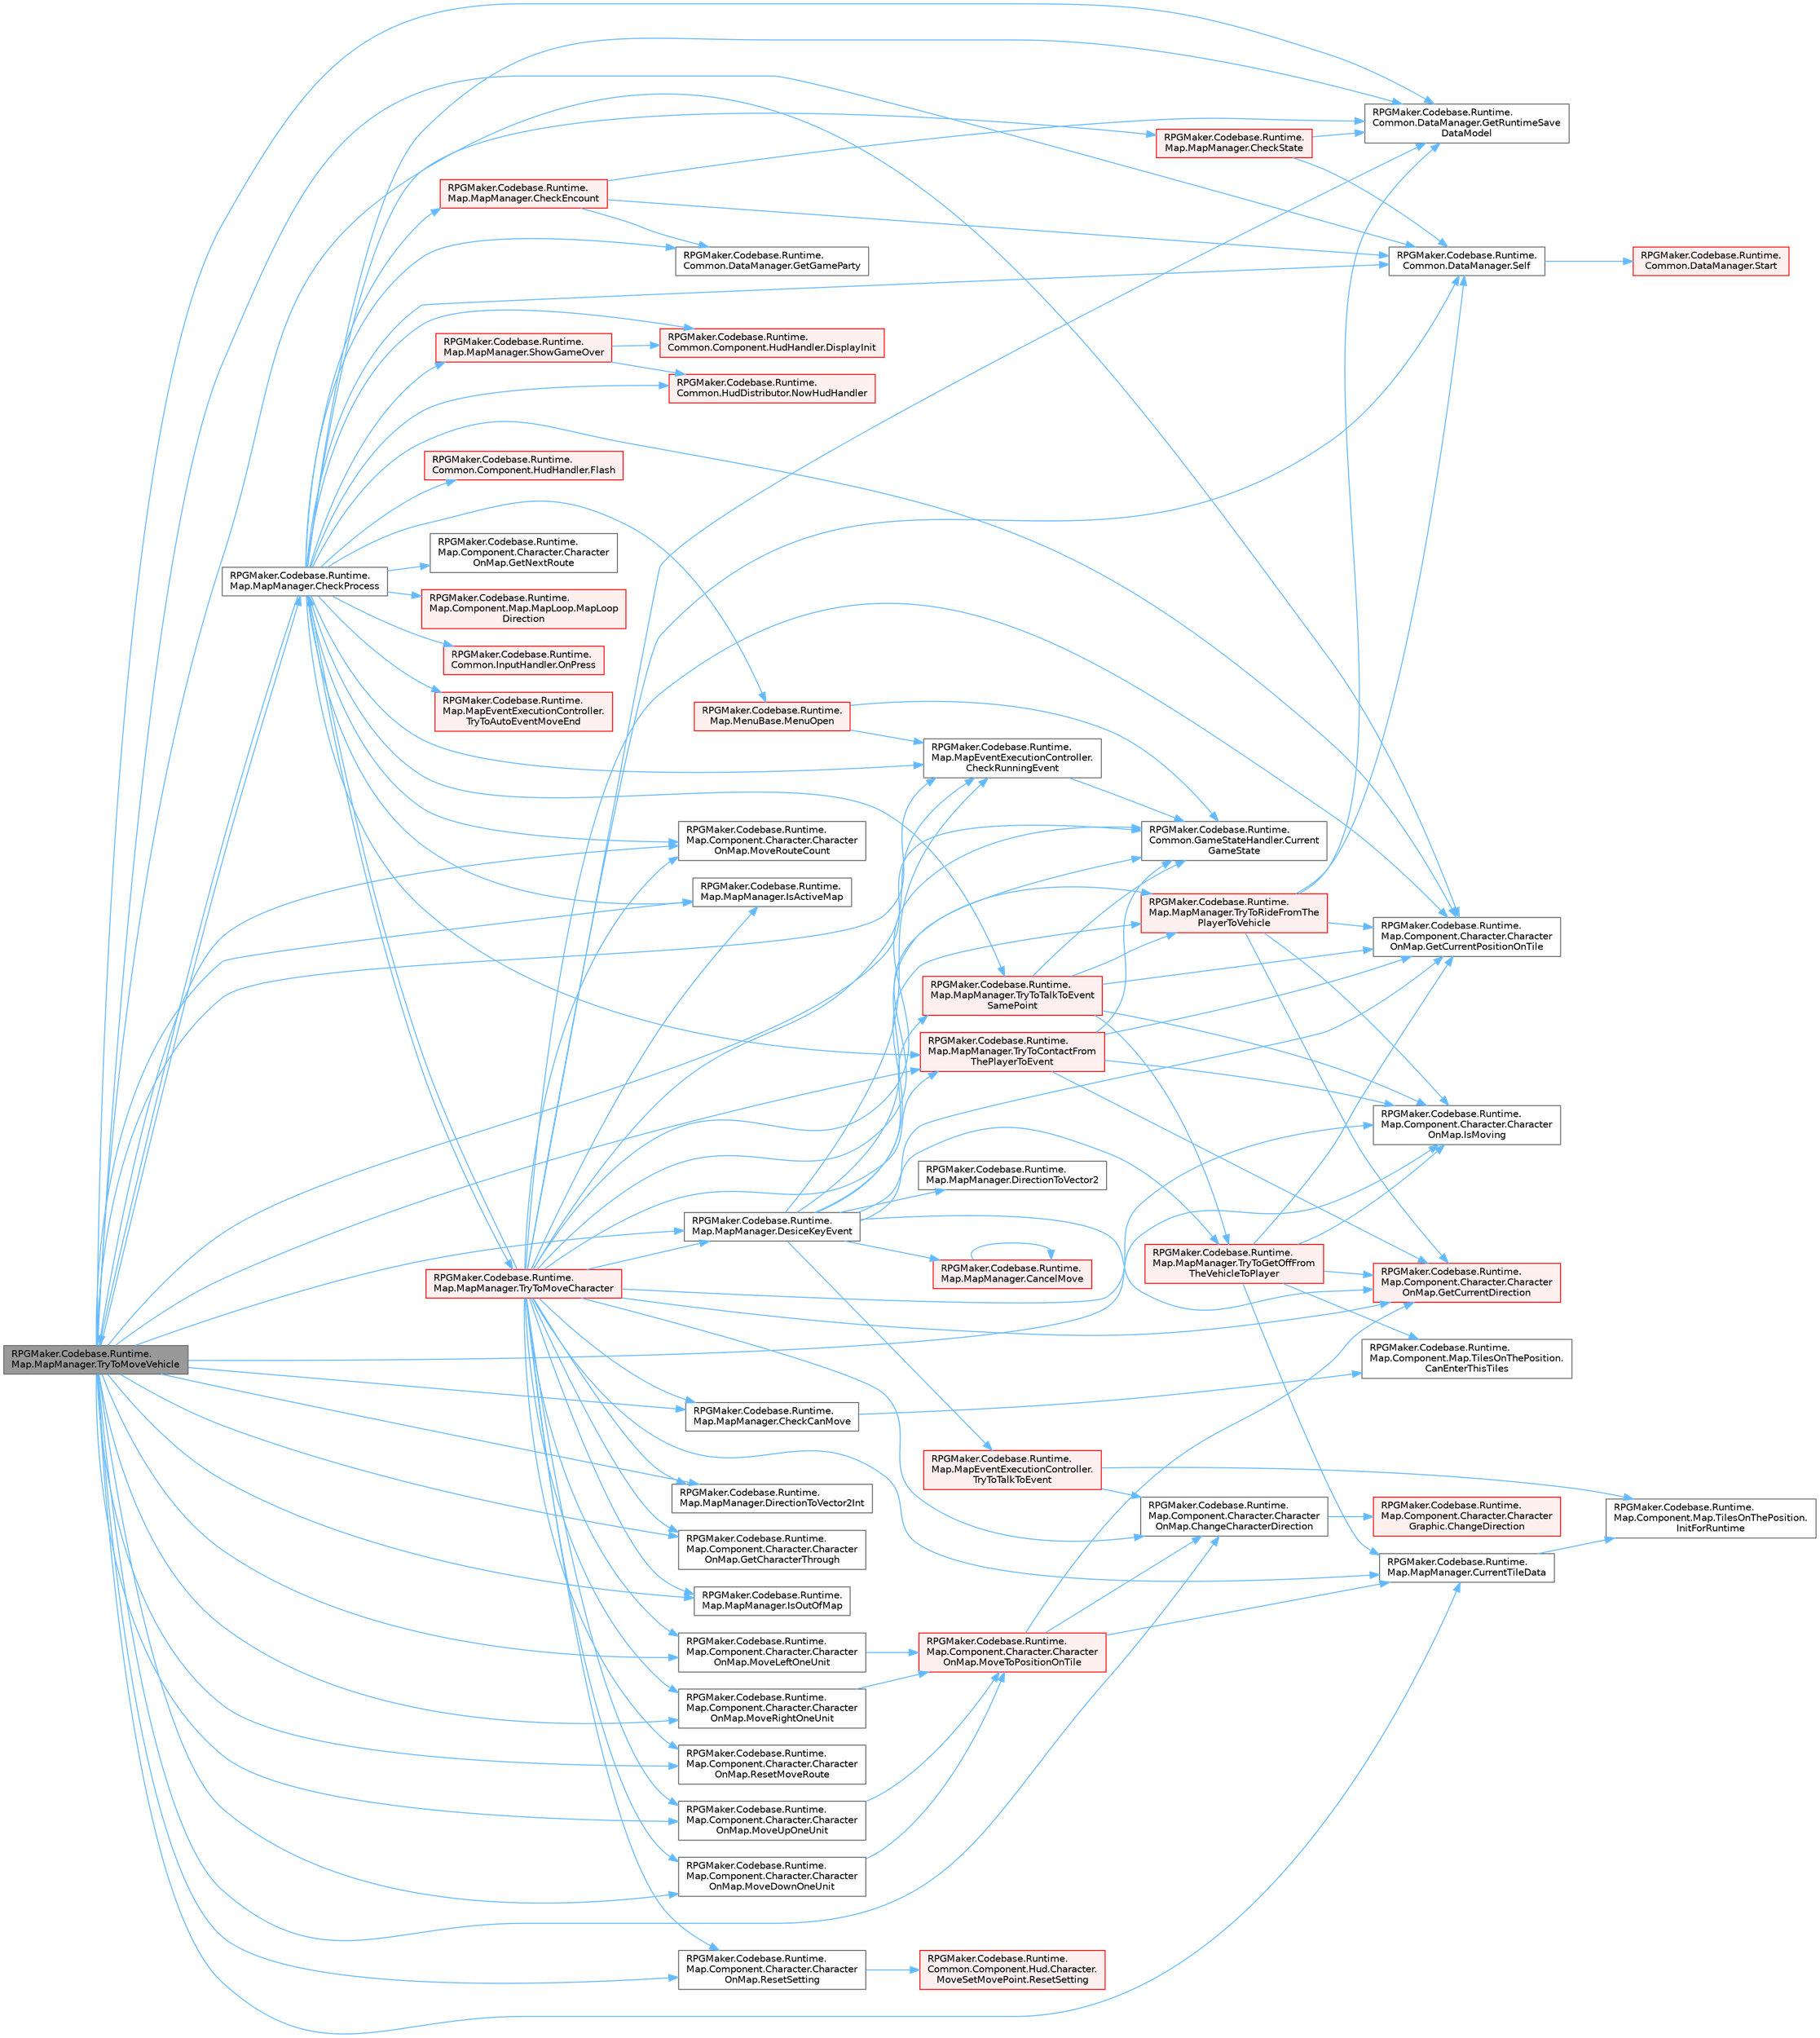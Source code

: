 digraph "RPGMaker.Codebase.Runtime.Map.MapManager.TryToMoveVehicle"
{
 // LATEX_PDF_SIZE
  bgcolor="transparent";
  edge [fontname=Helvetica,fontsize=10,labelfontname=Helvetica,labelfontsize=10];
  node [fontname=Helvetica,fontsize=10,shape=box,height=0.2,width=0.4];
  rankdir="LR";
  Node1 [id="Node000001",label="RPGMaker.Codebase.Runtime.\lMap.MapManager.TryToMoveVehicle",height=0.2,width=0.4,color="gray40", fillcolor="grey60", style="filled", fontcolor="black",tooltip="乗り物の移動を試行する （対象位置が進入不可の場合は向きだけ変える）"];
  Node1 -> Node2 [id="edge1_Node000001_Node000002",color="steelblue1",style="solid",tooltip=" "];
  Node2 [id="Node000002",label="RPGMaker.Codebase.Runtime.\lMap.Component.Character.Character\lOnMap.ChangeCharacterDirection",height=0.2,width=0.4,color="grey40", fillcolor="white", style="filled",URL="$d0/dad/class_r_p_g_maker_1_1_codebase_1_1_runtime_1_1_map_1_1_component_1_1_character_1_1_character_on_map.html#adfcb95a5cb4a72b7940a9260b208703e",tooltip="向きを変える"];
  Node2 -> Node3 [id="edge2_Node000002_Node000003",color="steelblue1",style="solid",tooltip=" "];
  Node3 [id="Node000003",label="RPGMaker.Codebase.Runtime.\lMap.Component.Character.Character\lGraphic.ChangeDirection",height=0.2,width=0.4,color="red", fillcolor="#FFF0F0", style="filled",URL="$da/d44/class_r_p_g_maker_1_1_codebase_1_1_runtime_1_1_map_1_1_component_1_1_character_1_1_character_graphic.html#a8d5ab5c51f8f01da17e02ee445042c14",tooltip=" "];
  Node1 -> Node8 [id="edge3_Node000001_Node000008",color="steelblue1",style="solid",tooltip=" "];
  Node8 [id="Node000008",label="RPGMaker.Codebase.Runtime.\lMap.MapManager.CheckCanMove",height=0.2,width=0.4,color="grey40", fillcolor="white", style="filled",URL="$d5/d0f/class_r_p_g_maker_1_1_codebase_1_1_runtime_1_1_map_1_1_map_manager.html#a782ece33ed01436f368fed7cff5573c4",tooltip=" "];
  Node8 -> Node9 [id="edge4_Node000008_Node000009",color="steelblue1",style="solid",tooltip=" "];
  Node9 [id="Node000009",label="RPGMaker.Codebase.Runtime.\lMap.Component.Map.TilesOnThePosition.\lCanEnterThisTiles",height=0.2,width=0.4,color="grey40", fillcolor="white", style="filled",URL="$d6/dfd/class_r_p_g_maker_1_1_codebase_1_1_runtime_1_1_map_1_1_component_1_1_map_1_1_tiles_on_the_position.html#a5f7d88633327ea157c635f7e782701e1",tooltip="同位置のこのタイル群に進入できるか？"];
  Node1 -> Node10 [id="edge5_Node000001_Node000010",color="steelblue1",style="solid",tooltip=" "];
  Node10 [id="Node000010",label="RPGMaker.Codebase.Runtime.\lMap.MapManager.CheckProcess",height=0.2,width=0.4,color="grey40", fillcolor="white", style="filled",URL="$d5/d0f/class_r_p_g_maker_1_1_codebase_1_1_runtime_1_1_map_1_1_map_manager.html#af61111401b6e289e7cd71c37c80bff5d",tooltip="移動後の各判定処理"];
  Node10 -> Node11 [id="edge6_Node000010_Node000011",color="steelblue1",style="solid",tooltip=" "];
  Node11 [id="Node000011",label="RPGMaker.Codebase.Runtime.\lMap.MapManager.CheckEncount",height=0.2,width=0.4,color="red", fillcolor="#FFF0F0", style="filled",URL="$d5/d0f/class_r_p_g_maker_1_1_codebase_1_1_runtime_1_1_map_1_1_map_manager.html#ade4dde4a1fa8535ef5adbeb52c1b3a3d",tooltip=" "];
  Node11 -> Node14 [id="edge7_Node000011_Node000014",color="steelblue1",style="solid",tooltip=" "];
  Node14 [id="Node000014",label="RPGMaker.Codebase.Runtime.\lCommon.DataManager.GetGameParty",height=0.2,width=0.4,color="grey40", fillcolor="white", style="filled",URL="$d5/d08/class_r_p_g_maker_1_1_codebase_1_1_runtime_1_1_common_1_1_data_manager.html#a51ad2669c15aba611fa704eb84001f8c",tooltip=" "];
  Node11 -> Node15 [id="edge8_Node000011_Node000015",color="steelblue1",style="solid",tooltip=" "];
  Node15 [id="Node000015",label="RPGMaker.Codebase.Runtime.\lCommon.DataManager.GetRuntimeSave\lDataModel",height=0.2,width=0.4,color="grey40", fillcolor="white", style="filled",URL="$d5/d08/class_r_p_g_maker_1_1_codebase_1_1_runtime_1_1_common_1_1_data_manager.html#aa008ccb1bfddc97c2c6618cfe1fe9ab9",tooltip=" "];
  Node11 -> Node18 [id="edge9_Node000011_Node000018",color="steelblue1",style="solid",tooltip=" "];
  Node18 [id="Node000018",label="RPGMaker.Codebase.Runtime.\lCommon.DataManager.Self",height=0.2,width=0.4,color="grey40", fillcolor="white", style="filled",URL="$d5/d08/class_r_p_g_maker_1_1_codebase_1_1_runtime_1_1_common_1_1_data_manager.html#a8f0a40fd71fe0a873d1905e106299934",tooltip=" "];
  Node18 -> Node19 [id="edge10_Node000018_Node000019",color="steelblue1",style="solid",tooltip=" "];
  Node19 [id="Node000019",label="RPGMaker.Codebase.Runtime.\lCommon.DataManager.Start",height=0.2,width=0.4,color="red", fillcolor="#FFF0F0", style="filled",URL="$d5/d08/class_r_p_g_maker_1_1_codebase_1_1_runtime_1_1_common_1_1_data_manager.html#ace8f5b29b336a071e6383ecdbe0f85c5",tooltip=" "];
  Node10 -> Node87 [id="edge11_Node000010_Node000087",color="steelblue1",style="solid",tooltip=" "];
  Node87 [id="Node000087",label="RPGMaker.Codebase.Runtime.\lMap.MapEventExecutionController.\lCheckRunningEvent",height=0.2,width=0.4,color="grey40", fillcolor="white", style="filled",URL="$db/d6c/class_r_p_g_maker_1_1_codebase_1_1_runtime_1_1_map_1_1_map_event_execution_controller.html#aeaee3de09388ebf0bd140c0e4c831d56",tooltip="イベント実行中で、MAPやバトル側でキー操作を受け付け可能かどうかを返却する"];
  Node87 -> Node73 [id="edge12_Node000087_Node000073",color="steelblue1",style="solid",tooltip=" "];
  Node73 [id="Node000073",label="RPGMaker.Codebase.Runtime.\lCommon.GameStateHandler.Current\lGameState",height=0.2,width=0.4,color="grey40", fillcolor="white", style="filled",URL="$de/d2c/class_r_p_g_maker_1_1_codebase_1_1_runtime_1_1_common_1_1_game_state_handler.html#adce58ef0480f995976ab60592c9add27",tooltip="現在の状態を返却する."];
  Node10 -> Node88 [id="edge13_Node000010_Node000088",color="steelblue1",style="solid",tooltip=" "];
  Node88 [id="Node000088",label="RPGMaker.Codebase.Runtime.\lMap.MapManager.CheckState",height=0.2,width=0.4,color="red", fillcolor="#FFF0F0", style="filled",URL="$d5/d0f/class_r_p_g_maker_1_1_codebase_1_1_runtime_1_1_map_1_1_map_manager.html#a9bcec2ddd69bb73bf062012beb95bd50",tooltip="状態異常処理"];
  Node88 -> Node15 [id="edge14_Node000088_Node000015",color="steelblue1",style="solid",tooltip=" "];
  Node88 -> Node18 [id="edge15_Node000088_Node000018",color="steelblue1",style="solid",tooltip=" "];
  Node10 -> Node94 [id="edge16_Node000010_Node000094",color="steelblue1",style="solid",tooltip=" "];
  Node94 [id="Node000094",label="RPGMaker.Codebase.Runtime.\lCommon.Component.HudHandler.DisplayInit",height=0.2,width=0.4,color="red", fillcolor="#FFF0F0", style="filled",URL="$d4/ddb/class_r_p_g_maker_1_1_codebase_1_1_runtime_1_1_common_1_1_component_1_1_hud_handler.html#a48d9151e60197c1fc6ca30ce116c953c",tooltip=" "];
  Node10 -> Node101 [id="edge17_Node000010_Node000101",color="steelblue1",style="solid",tooltip=" "];
  Node101 [id="Node000101",label="RPGMaker.Codebase.Runtime.\lCommon.Component.HudHandler.Flash",height=0.2,width=0.4,color="red", fillcolor="#FFF0F0", style="filled",URL="$d4/ddb/class_r_p_g_maker_1_1_codebase_1_1_runtime_1_1_common_1_1_component_1_1_hud_handler.html#a49d367ca15e08b75b17b6cde224af9a4",tooltip=" "];
  Node10 -> Node110 [id="edge18_Node000010_Node000110",color="steelblue1",style="solid",tooltip=" "];
  Node110 [id="Node000110",label="RPGMaker.Codebase.Runtime.\lMap.Component.Character.Character\lOnMap.GetCurrentPositionOnTile",height=0.2,width=0.4,color="grey40", fillcolor="white", style="filled",URL="$d0/dad/class_r_p_g_maker_1_1_codebase_1_1_runtime_1_1_map_1_1_component_1_1_character_1_1_character_on_map.html#ad595963f96c284bcc874ab574c3635f4",tooltip="現在のタイル位置を取得"];
  Node10 -> Node14 [id="edge19_Node000010_Node000014",color="steelblue1",style="solid",tooltip=" "];
  Node10 -> Node111 [id="edge20_Node000010_Node000111",color="steelblue1",style="solid",tooltip=" "];
  Node111 [id="Node000111",label="RPGMaker.Codebase.Runtime.\lMap.Component.Character.Character\lOnMap.GetNextRoute",height=0.2,width=0.4,color="grey40", fillcolor="white", style="filled",URL="$d0/dad/class_r_p_g_maker_1_1_codebase_1_1_runtime_1_1_map_1_1_component_1_1_character_1_1_character_on_map.html#ac4fcd04ff7f85840f3290c29a7991ff9",tooltip=" "];
  Node10 -> Node15 [id="edge21_Node000010_Node000015",color="steelblue1",style="solid",tooltip=" "];
  Node10 -> Node112 [id="edge22_Node000010_Node000112",color="steelblue1",style="solid",tooltip=" "];
  Node112 [id="Node000112",label="RPGMaker.Codebase.Runtime.\lMap.MapManager.IsActiveMap",height=0.2,width=0.4,color="grey40", fillcolor="white", style="filled",URL="$d5/d0f/class_r_p_g_maker_1_1_codebase_1_1_runtime_1_1_map_1_1_map_manager.html#a401fcee71fd35aafad253d62a385f27a",tooltip=" "];
  Node10 -> Node113 [id="edge23_Node000010_Node000113",color="steelblue1",style="solid",tooltip=" "];
  Node113 [id="Node000113",label="RPGMaker.Codebase.Runtime.\lMap.Component.Map.MapLoop.MapLoop\lDirection",height=0.2,width=0.4,color="red", fillcolor="#FFF0F0", style="filled",URL="$d9/d69/class_r_p_g_maker_1_1_codebase_1_1_runtime_1_1_map_1_1_component_1_1_map_1_1_map_loop.html#a8ae0115857ad2d7b9e6f9662cbc0ac9d",tooltip=" "];
  Node10 -> Node119 [id="edge24_Node000010_Node000119",color="steelblue1",style="solid",tooltip=" "];
  Node119 [id="Node000119",label="RPGMaker.Codebase.Runtime.\lMap.MenuBase.MenuOpen",height=0.2,width=0.4,color="red", fillcolor="#FFF0F0", style="filled",URL="$d4/d87/class_r_p_g_maker_1_1_codebase_1_1_runtime_1_1_map_1_1_menu_base.html#a5a2bdab2d0f0b62de47028166fdcb660",tooltip="メニュー表示、非表示切り替え処理"];
  Node119 -> Node87 [id="edge25_Node000119_Node000087",color="steelblue1",style="solid",tooltip=" "];
  Node119 -> Node73 [id="edge26_Node000119_Node000073",color="steelblue1",style="solid",tooltip=" "];
  Node10 -> Node136 [id="edge27_Node000010_Node000136",color="steelblue1",style="solid",tooltip=" "];
  Node136 [id="Node000136",label="RPGMaker.Codebase.Runtime.\lMap.Component.Character.Character\lOnMap.MoveRouteCount",height=0.2,width=0.4,color="grey40", fillcolor="white", style="filled",URL="$d0/dad/class_r_p_g_maker_1_1_codebase_1_1_runtime_1_1_map_1_1_component_1_1_character_1_1_character_on_map.html#a7a12903b9ae6df92841af6e1190f5b4c",tooltip=" "];
  Node10 -> Node77 [id="edge28_Node000010_Node000077",color="steelblue1",style="solid",tooltip=" "];
  Node77 [id="Node000077",label="RPGMaker.Codebase.Runtime.\lCommon.HudDistributor.NowHudHandler",height=0.2,width=0.4,color="red", fillcolor="#FFF0F0", style="filled",URL="$de/df1/class_r_p_g_maker_1_1_codebase_1_1_runtime_1_1_common_1_1_hud_distributor.html#a9d7e7a73b205c8bbd12640dd907d18c4",tooltip="現在のHudHandlerを返却"];
  Node10 -> Node64 [id="edge29_Node000010_Node000064",color="steelblue1",style="solid",tooltip=" "];
  Node64 [id="Node000064",label="RPGMaker.Codebase.Runtime.\lCommon.InputHandler.OnPress",height=0.2,width=0.4,color="red", fillcolor="#FFF0F0", style="filled",URL="$d4/d84/class_r_p_g_maker_1_1_codebase_1_1_runtime_1_1_common_1_1_input_handler.html#a6285433ede7818ccbe08ea9b0e59ad61",tooltip="特定のキーがこのフレームで押され続けているかどうか"];
  Node10 -> Node18 [id="edge30_Node000010_Node000018",color="steelblue1",style="solid",tooltip=" "];
  Node10 -> Node137 [id="edge31_Node000010_Node000137",color="steelblue1",style="solid",tooltip=" "];
  Node137 [id="Node000137",label="RPGMaker.Codebase.Runtime.\lMap.MapManager.ShowGameOver",height=0.2,width=0.4,color="red", fillcolor="#FFF0F0", style="filled",URL="$d5/d0f/class_r_p_g_maker_1_1_codebase_1_1_runtime_1_1_map_1_1_map_manager.html#aa8257238a6c7c2268986ee6f79190780",tooltip=" "];
  Node137 -> Node94 [id="edge32_Node000137_Node000094",color="steelblue1",style="solid",tooltip=" "];
  Node137 -> Node77 [id="edge33_Node000137_Node000077",color="steelblue1",style="solid",tooltip=" "];
  Node10 -> Node144 [id="edge34_Node000010_Node000144",color="steelblue1",style="solid",tooltip=" "];
  Node144 [id="Node000144",label="RPGMaker.Codebase.Runtime.\lMap.MapEventExecutionController.\lTryToAutoEventMoveEnd",height=0.2,width=0.4,color="red", fillcolor="#FFF0F0", style="filled",URL="$db/d6c/class_r_p_g_maker_1_1_codebase_1_1_runtime_1_1_map_1_1_map_event_execution_controller.html#a0eeb6696aa5bc8591a0c6565056cfd2f",tooltip="移動直後に、自動実行イベント、並列処理イベントの発動条件を満たしていた場合には、実行処理を行う"];
  Node10 -> Node153 [id="edge35_Node000010_Node000153",color="steelblue1",style="solid",tooltip=" "];
  Node153 [id="Node000153",label="RPGMaker.Codebase.Runtime.\lMap.MapManager.TryToContactFrom\lThePlayerToEvent",height=0.2,width=0.4,color="red", fillcolor="#FFF0F0", style="filled",URL="$d5/d0f/class_r_p_g_maker_1_1_codebase_1_1_runtime_1_1_map_1_1_map_manager.html#ae027dfdf0a7b7f54a351e2e95f5ae634",tooltip="イベントがあり、その発動契機がContactFromThePlayerであればイベントを開始する"];
  Node153 -> Node73 [id="edge36_Node000153_Node000073",color="steelblue1",style="solid",tooltip=" "];
  Node153 -> Node154 [id="edge37_Node000153_Node000154",color="steelblue1",style="solid",tooltip=" "];
  Node154 [id="Node000154",label="RPGMaker.Codebase.Runtime.\lMap.Component.Character.Character\lOnMap.GetCurrentDirection",height=0.2,width=0.4,color="red", fillcolor="#FFF0F0", style="filled",URL="$d0/dad/class_r_p_g_maker_1_1_codebase_1_1_runtime_1_1_map_1_1_component_1_1_character_1_1_character_on_map.html#a5fb2129b6ab88b1ef5d20e6a304e0391",tooltip="現在の向きを取得"];
  Node153 -> Node110 [id="edge38_Node000153_Node000110",color="steelblue1",style="solid",tooltip=" "];
  Node153 -> Node122 [id="edge39_Node000153_Node000122",color="steelblue1",style="solid",tooltip=" "];
  Node122 [id="Node000122",label="RPGMaker.Codebase.Runtime.\lMap.Component.Character.Character\lOnMap.IsMoving",height=0.2,width=0.4,color="grey40", fillcolor="white", style="filled",URL="$d0/dad/class_r_p_g_maker_1_1_codebase_1_1_runtime_1_1_map_1_1_component_1_1_character_1_1_character_on_map.html#a0c1997bb9d5c1a42d2d66f4115ec43bf",tooltip="移動状態の取得"];
  Node10 -> Node163 [id="edge40_Node000010_Node000163",color="steelblue1",style="solid",tooltip=" "];
  Node163 [id="Node000163",label="RPGMaker.Codebase.Runtime.\lMap.MapManager.TryToMoveCharacter",height=0.2,width=0.4,color="red", fillcolor="#FFF0F0", style="filled",URL="$d5/d0f/class_r_p_g_maker_1_1_codebase_1_1_runtime_1_1_map_1_1_map_manager.html#a1c50ac1ba190459e6f190cdbfe263778",tooltip="キャラクターの移動を試行する （対象位置が進入不可の場合は向きだけ変える）"];
  Node163 -> Node2 [id="edge41_Node000163_Node000002",color="steelblue1",style="solid",tooltip=" "];
  Node163 -> Node8 [id="edge42_Node000163_Node000008",color="steelblue1",style="solid",tooltip=" "];
  Node163 -> Node10 [id="edge43_Node000163_Node000010",color="steelblue1",style="solid",tooltip=" "];
  Node163 -> Node87 [id="edge44_Node000163_Node000087",color="steelblue1",style="solid",tooltip=" "];
  Node163 -> Node73 [id="edge45_Node000163_Node000073",color="steelblue1",style="solid",tooltip=" "];
  Node163 -> Node164 [id="edge46_Node000163_Node000164",color="steelblue1",style="solid",tooltip=" "];
  Node164 [id="Node000164",label="RPGMaker.Codebase.Runtime.\lMap.MapManager.CurrentTileData",height=0.2,width=0.4,color="grey40", fillcolor="white", style="filled",URL="$d5/d0f/class_r_p_g_maker_1_1_codebase_1_1_runtime_1_1_map_1_1_map_manager.html#a6bd3ed94e7072c1d31769481ffb80100",tooltip="現在のマップのTilesOnThePositionを返却"];
  Node164 -> Node165 [id="edge47_Node000164_Node000165",color="steelblue1",style="solid",tooltip=" "];
  Node165 [id="Node000165",label="RPGMaker.Codebase.Runtime.\lMap.Component.Map.TilesOnThePosition.\lInitForRuntime",height=0.2,width=0.4,color="grey40", fillcolor="white", style="filled",URL="$d6/dfd/class_r_p_g_maker_1_1_codebase_1_1_runtime_1_1_map_1_1_component_1_1_map_1_1_tiles_on_the_position.html#a8398da125f7b80fed7caf475f9f03da8",tooltip="初期化"];
  Node163 -> Node166 [id="edge48_Node000163_Node000166",color="steelblue1",style="solid",tooltip=" "];
  Node166 [id="Node000166",label="RPGMaker.Codebase.Runtime.\lMap.MapManager.DesiceKeyEvent",height=0.2,width=0.4,color="grey40", fillcolor="white", style="filled",URL="$d5/d0f/class_r_p_g_maker_1_1_codebase_1_1_runtime_1_1_map_1_1_map_manager.html#a2655da596d391627e8c2f71e6e490b62",tooltip="目の前にイベントがあり、その発動契機がTalkであればイベントを開始する"];
  Node166 -> Node167 [id="edge49_Node000166_Node000167",color="steelblue1",style="solid",tooltip=" "];
  Node167 [id="Node000167",label="RPGMaker.Codebase.Runtime.\lMap.MapManager.CancelMove",height=0.2,width=0.4,color="red", fillcolor="#FFF0F0", style="filled",URL="$d5/d0f/class_r_p_g_maker_1_1_codebase_1_1_runtime_1_1_map_1_1_map_manager.html#aec356ba03028b9e11ece2ceb38d7f3cf",tooltip=" "];
  Node167 -> Node167 [id="edge50_Node000167_Node000167",color="steelblue1",style="solid",tooltip=" "];
  Node166 -> Node87 [id="edge51_Node000166_Node000087",color="steelblue1",style="solid",tooltip=" "];
  Node166 -> Node73 [id="edge52_Node000166_Node000073",color="steelblue1",style="solid",tooltip=" "];
  Node166 -> Node272 [id="edge53_Node000166_Node000272",color="steelblue1",style="solid",tooltip=" "];
  Node272 [id="Node000272",label="RPGMaker.Codebase.Runtime.\lMap.MapManager.DirectionToVector2",height=0.2,width=0.4,color="grey40", fillcolor="white", style="filled",URL="$d5/d0f/class_r_p_g_maker_1_1_codebase_1_1_runtime_1_1_map_1_1_map_manager.html#aeb557b12feaf048ae33b8257e1cb3ba1",tooltip="向きからVector2を取得。"];
  Node166 -> Node154 [id="edge54_Node000166_Node000154",color="steelblue1",style="solid",tooltip=" "];
  Node166 -> Node110 [id="edge55_Node000166_Node000110",color="steelblue1",style="solid",tooltip=" "];
  Node166 -> Node222 [id="edge56_Node000166_Node000222",color="steelblue1",style="solid",tooltip=" "];
  Node222 [id="Node000222",label="RPGMaker.Codebase.Runtime.\lMap.MapManager.TryToGetOffFrom\lTheVehicleToPlayer",height=0.2,width=0.4,color="red", fillcolor="#FFF0F0", style="filled",URL="$d5/d0f/class_r_p_g_maker_1_1_codebase_1_1_runtime_1_1_map_1_1_map_manager.html#a3232c5cf05cce0b13dd68035f5ba8604",tooltip="乗り物から降りる"];
  Node222 -> Node9 [id="edge57_Node000222_Node000009",color="steelblue1",style="solid",tooltip=" "];
  Node222 -> Node164 [id="edge58_Node000222_Node000164",color="steelblue1",style="solid",tooltip=" "];
  Node222 -> Node154 [id="edge59_Node000222_Node000154",color="steelblue1",style="solid",tooltip=" "];
  Node222 -> Node110 [id="edge60_Node000222_Node000110",color="steelblue1",style="solid",tooltip=" "];
  Node222 -> Node122 [id="edge61_Node000222_Node000122",color="steelblue1",style="solid",tooltip=" "];
  Node166 -> Node232 [id="edge62_Node000166_Node000232",color="steelblue1",style="solid",tooltip=" "];
  Node232 [id="Node000232",label="RPGMaker.Codebase.Runtime.\lMap.MapManager.TryToRideFromThe\lPlayerToVehicle",height=0.2,width=0.4,color="red", fillcolor="#FFF0F0", style="filled",URL="$d5/d0f/class_r_p_g_maker_1_1_codebase_1_1_runtime_1_1_map_1_1_map_manager.html#af833ea891460fe653ce5b7900b86e151",tooltip="乗り物に乗る"];
  Node232 -> Node154 [id="edge63_Node000232_Node000154",color="steelblue1",style="solid",tooltip=" "];
  Node232 -> Node110 [id="edge64_Node000232_Node000110",color="steelblue1",style="solid",tooltip=" "];
  Node232 -> Node15 [id="edge65_Node000232_Node000015",color="steelblue1",style="solid",tooltip=" "];
  Node232 -> Node122 [id="edge66_Node000232_Node000122",color="steelblue1",style="solid",tooltip=" "];
  Node232 -> Node18 [id="edge67_Node000232_Node000018",color="steelblue1",style="solid",tooltip=" "];
  Node166 -> Node273 [id="edge68_Node000166_Node000273",color="steelblue1",style="solid",tooltip=" "];
  Node273 [id="Node000273",label="RPGMaker.Codebase.Runtime.\lMap.MapEventExecutionController.\lTryToTalkToEvent",height=0.2,width=0.4,color="red", fillcolor="#FFF0F0", style="filled",URL="$db/d6c/class_r_p_g_maker_1_1_codebase_1_1_runtime_1_1_map_1_1_map_event_execution_controller.html#af3617ac5a414c04e062dc020dadefd74",tooltip="アクションキーでイベントを実行する"];
  Node273 -> Node2 [id="edge69_Node000273_Node000002",color="steelblue1",style="solid",tooltip=" "];
  Node273 -> Node165 [id="edge70_Node000273_Node000165",color="steelblue1",style="solid",tooltip=" "];
  Node166 -> Node221 [id="edge71_Node000166_Node000221",color="steelblue1",style="solid",tooltip=" "];
  Node221 [id="Node000221",label="RPGMaker.Codebase.Runtime.\lMap.MapManager.TryToTalkToEvent\lSamePoint",height=0.2,width=0.4,color="red", fillcolor="#FFF0F0", style="filled",URL="$d5/d0f/class_r_p_g_maker_1_1_codebase_1_1_runtime_1_1_map_1_1_map_manager.html#a0fbfc4078a6e1d77a62009a7ac3985c4",tooltip=" "];
  Node221 -> Node73 [id="edge72_Node000221_Node000073",color="steelblue1",style="solid",tooltip=" "];
  Node221 -> Node110 [id="edge73_Node000221_Node000110",color="steelblue1",style="solid",tooltip=" "];
  Node221 -> Node122 [id="edge74_Node000221_Node000122",color="steelblue1",style="solid",tooltip=" "];
  Node221 -> Node222 [id="edge75_Node000221_Node000222",color="steelblue1",style="solid",tooltip=" "];
  Node221 -> Node232 [id="edge76_Node000221_Node000232",color="steelblue1",style="solid",tooltip=" "];
  Node163 -> Node274 [id="edge77_Node000163_Node000274",color="steelblue1",style="solid",tooltip=" "];
  Node274 [id="Node000274",label="RPGMaker.Codebase.Runtime.\lMap.MapManager.DirectionToVector2Int",height=0.2,width=0.4,color="grey40", fillcolor="white", style="filled",URL="$d5/d0f/class_r_p_g_maker_1_1_codebase_1_1_runtime_1_1_map_1_1_map_manager.html#a9a88ef2357d9749441016c77e9e66e0a",tooltip="向きからVector2Intを取得。"];
  Node163 -> Node169 [id="edge78_Node000163_Node000169",color="steelblue1",style="solid",tooltip=" "];
  Node169 [id="Node000169",label="RPGMaker.Codebase.Runtime.\lMap.Component.Character.Character\lOnMap.GetCharacterThrough",height=0.2,width=0.4,color="grey40", fillcolor="white", style="filled",URL="$d0/dad/class_r_p_g_maker_1_1_codebase_1_1_runtime_1_1_map_1_1_component_1_1_character_1_1_character_on_map.html#a45d698e72e8efdb9688f1bc7140ac474",tooltip=" "];
  Node163 -> Node154 [id="edge79_Node000163_Node000154",color="steelblue1",style="solid",tooltip=" "];
  Node163 -> Node110 [id="edge80_Node000163_Node000110",color="steelblue1",style="solid",tooltip=" "];
  Node163 -> Node15 [id="edge81_Node000163_Node000015",color="steelblue1",style="solid",tooltip=" "];
  Node163 -> Node112 [id="edge82_Node000163_Node000112",color="steelblue1",style="solid",tooltip=" "];
  Node163 -> Node122 [id="edge83_Node000163_Node000122",color="steelblue1",style="solid",tooltip=" "];
  Node163 -> Node275 [id="edge84_Node000163_Node000275",color="steelblue1",style="solid",tooltip=" "];
  Node275 [id="Node000275",label="RPGMaker.Codebase.Runtime.\lMap.MapManager.IsOutOfMap",height=0.2,width=0.4,color="grey40", fillcolor="white", style="filled",URL="$d5/d0f/class_r_p_g_maker_1_1_codebase_1_1_runtime_1_1_map_1_1_map_manager.html#a060e4bf8a438bca54434869103c9bcdc",tooltip=" "];
  Node163 -> Node186 [id="edge85_Node000163_Node000186",color="steelblue1",style="solid",tooltip=" "];
  Node186 [id="Node000186",label="RPGMaker.Codebase.Runtime.\lMap.Component.Character.Character\lOnMap.MoveDownOneUnit",height=0.2,width=0.4,color="grey40", fillcolor="white", style="filled",URL="$d0/dad/class_r_p_g_maker_1_1_codebase_1_1_runtime_1_1_map_1_1_component_1_1_character_1_1_character_on_map.html#ace33c79a51d8a533b2ce346abf138354",tooltip="1マス下に移動する"];
  Node186 -> Node187 [id="edge86_Node000186_Node000187",color="steelblue1",style="solid",tooltip=" "];
  Node187 [id="Node000187",label="RPGMaker.Codebase.Runtime.\lMap.Component.Character.Character\lOnMap.MoveToPositionOnTile",height=0.2,width=0.4,color="red", fillcolor="#FFF0F0", style="filled",URL="$d0/dad/class_r_p_g_maker_1_1_codebase_1_1_runtime_1_1_map_1_1_component_1_1_character_1_1_character_on_map.html#ad2d967761c9c99d601e1230d00f85606",tooltip="指定したタイルの位置へ移動する"];
  Node187 -> Node2 [id="edge87_Node000187_Node000002",color="steelblue1",style="solid",tooltip=" "];
  Node187 -> Node164 [id="edge88_Node000187_Node000164",color="steelblue1",style="solid",tooltip=" "];
  Node187 -> Node154 [id="edge89_Node000187_Node000154",color="steelblue1",style="solid",tooltip=" "];
  Node163 -> Node196 [id="edge90_Node000163_Node000196",color="steelblue1",style="solid",tooltip=" "];
  Node196 [id="Node000196",label="RPGMaker.Codebase.Runtime.\lMap.Component.Character.Character\lOnMap.MoveLeftOneUnit",height=0.2,width=0.4,color="grey40", fillcolor="white", style="filled",URL="$d0/dad/class_r_p_g_maker_1_1_codebase_1_1_runtime_1_1_map_1_1_component_1_1_character_1_1_character_on_map.html#acf153046015518dcf29ddacb5bb522a6",tooltip="1マス左に移動する"];
  Node196 -> Node187 [id="edge91_Node000196_Node000187",color="steelblue1",style="solid",tooltip=" "];
  Node163 -> Node197 [id="edge92_Node000163_Node000197",color="steelblue1",style="solid",tooltip=" "];
  Node197 [id="Node000197",label="RPGMaker.Codebase.Runtime.\lMap.Component.Character.Character\lOnMap.MoveRightOneUnit",height=0.2,width=0.4,color="grey40", fillcolor="white", style="filled",URL="$d0/dad/class_r_p_g_maker_1_1_codebase_1_1_runtime_1_1_map_1_1_component_1_1_character_1_1_character_on_map.html#a60565e3d03a68398ff93f970fbeff07a",tooltip="1マス右に移動する"];
  Node197 -> Node187 [id="edge93_Node000197_Node000187",color="steelblue1",style="solid",tooltip=" "];
  Node163 -> Node136 [id="edge94_Node000163_Node000136",color="steelblue1",style="solid",tooltip=" "];
  Node163 -> Node198 [id="edge95_Node000163_Node000198",color="steelblue1",style="solid",tooltip=" "];
  Node198 [id="Node000198",label="RPGMaker.Codebase.Runtime.\lMap.Component.Character.Character\lOnMap.MoveUpOneUnit",height=0.2,width=0.4,color="grey40", fillcolor="white", style="filled",URL="$d0/dad/class_r_p_g_maker_1_1_codebase_1_1_runtime_1_1_map_1_1_component_1_1_character_1_1_character_on_map.html#ac731d78d4f1079232ddc2462242ba477",tooltip="1マス上に移動する"];
  Node198 -> Node187 [id="edge96_Node000198_Node000187",color="steelblue1",style="solid",tooltip=" "];
  Node163 -> Node246 [id="edge97_Node000163_Node000246",color="steelblue1",style="solid",tooltip=" "];
  Node246 [id="Node000246",label="RPGMaker.Codebase.Runtime.\lMap.Component.Character.Character\lOnMap.ResetMoveRoute",height=0.2,width=0.4,color="grey40", fillcolor="white", style="filled",URL="$d0/dad/class_r_p_g_maker_1_1_codebase_1_1_runtime_1_1_map_1_1_component_1_1_character_1_1_character_on_map.html#ada50b7cedfa7f44c26907f853375f7df",tooltip=" "];
  Node163 -> Node247 [id="edge98_Node000163_Node000247",color="steelblue1",style="solid",tooltip=" "];
  Node247 [id="Node000247",label="RPGMaker.Codebase.Runtime.\lMap.Component.Character.Character\lOnMap.ResetSetting",height=0.2,width=0.4,color="grey40", fillcolor="white", style="filled",URL="$d0/dad/class_r_p_g_maker_1_1_codebase_1_1_runtime_1_1_map_1_1_component_1_1_character_1_1_character_on_map.html#a5b5e6b34cf6597a7cc04190c2566f665",tooltip=" "];
  Node247 -> Node248 [id="edge99_Node000247_Node000248",color="steelblue1",style="solid",tooltip=" "];
  Node248 [id="Node000248",label="RPGMaker.Codebase.Runtime.\lCommon.Component.Hud.Character.\lMoveSetMovePoint.ResetSetting",height=0.2,width=0.4,color="red", fillcolor="#FFF0F0", style="filled",URL="$d9/dcc/class_r_p_g_maker_1_1_codebase_1_1_runtime_1_1_common_1_1_component_1_1_hud_1_1_character_1_1_move_set_move_point.html#a1b8363c91ce143d1a31153edcac60759",tooltip="😁 設定リセット"];
  Node163 -> Node18 [id="edge100_Node000163_Node000018",color="steelblue1",style="solid",tooltip=" "];
  Node163 -> Node153 [id="edge101_Node000163_Node000153",color="steelblue1",style="solid",tooltip=" "];
  Node163 -> Node232 [id="edge102_Node000163_Node000232",color="steelblue1",style="solid",tooltip=" "];
  Node10 -> Node1 [id="edge103_Node000010_Node000001",color="steelblue1",style="solid",tooltip=" "];
  Node10 -> Node221 [id="edge104_Node000010_Node000221",color="steelblue1",style="solid",tooltip=" "];
  Node1 -> Node87 [id="edge105_Node000001_Node000087",color="steelblue1",style="solid",tooltip=" "];
  Node1 -> Node73 [id="edge106_Node000001_Node000073",color="steelblue1",style="solid",tooltip=" "];
  Node1 -> Node164 [id="edge107_Node000001_Node000164",color="steelblue1",style="solid",tooltip=" "];
  Node1 -> Node166 [id="edge108_Node000001_Node000166",color="steelblue1",style="solid",tooltip=" "];
  Node1 -> Node274 [id="edge109_Node000001_Node000274",color="steelblue1",style="solid",tooltip=" "];
  Node1 -> Node169 [id="edge110_Node000001_Node000169",color="steelblue1",style="solid",tooltip=" "];
  Node1 -> Node110 [id="edge111_Node000001_Node000110",color="steelblue1",style="solid",tooltip=" "];
  Node1 -> Node15 [id="edge112_Node000001_Node000015",color="steelblue1",style="solid",tooltip=" "];
  Node1 -> Node112 [id="edge113_Node000001_Node000112",color="steelblue1",style="solid",tooltip=" "];
  Node1 -> Node122 [id="edge114_Node000001_Node000122",color="steelblue1",style="solid",tooltip=" "];
  Node1 -> Node275 [id="edge115_Node000001_Node000275",color="steelblue1",style="solid",tooltip=" "];
  Node1 -> Node186 [id="edge116_Node000001_Node000186",color="steelblue1",style="solid",tooltip=" "];
  Node1 -> Node196 [id="edge117_Node000001_Node000196",color="steelblue1",style="solid",tooltip=" "];
  Node1 -> Node197 [id="edge118_Node000001_Node000197",color="steelblue1",style="solid",tooltip=" "];
  Node1 -> Node136 [id="edge119_Node000001_Node000136",color="steelblue1",style="solid",tooltip=" "];
  Node1 -> Node198 [id="edge120_Node000001_Node000198",color="steelblue1",style="solid",tooltip=" "];
  Node1 -> Node246 [id="edge121_Node000001_Node000246",color="steelblue1",style="solid",tooltip=" "];
  Node1 -> Node247 [id="edge122_Node000001_Node000247",color="steelblue1",style="solid",tooltip=" "];
  Node1 -> Node18 [id="edge123_Node000001_Node000018",color="steelblue1",style="solid",tooltip=" "];
  Node1 -> Node153 [id="edge124_Node000001_Node000153",color="steelblue1",style="solid",tooltip=" "];
}

